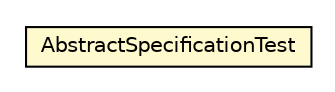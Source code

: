#!/usr/local/bin/dot
#
# Class diagram 
# Generated by UMLGraph version R5_6_6-8-g8d7759 (http://www.umlgraph.org/)
#

digraph G {
	edge [fontname="Helvetica",fontsize=10,labelfontname="Helvetica",labelfontsize=10];
	node [fontname="Helvetica",fontsize=10,shape=plaintext];
	nodesep=0.25;
	ranksep=0.5;
	// org.dayatang.domain.specification.AbstractSpecificationTest
	c13157 [label=<<table title="org.dayatang.domain.specification.AbstractSpecificationTest" border="0" cellborder="1" cellspacing="0" cellpadding="2" port="p" bgcolor="lemonChiffon" href="./AbstractSpecificationTest.html">
		<tr><td><table border="0" cellspacing="0" cellpadding="1">
<tr><td align="center" balign="center"> AbstractSpecificationTest </td></tr>
		</table></td></tr>
		</table>>, URL="./AbstractSpecificationTest.html", fontname="Helvetica", fontcolor="black", fontsize=10.0];
}

